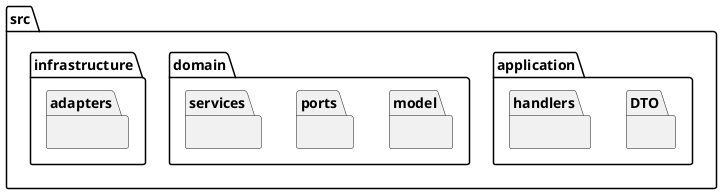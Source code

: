 @startuml
package src {
    package application {
        package DTO {}
        package handlers {}
    }

    package domain {
        package model {}
        package ports {}
        package services {}
    }

    package infrastructure {
        package adapters {}
    }
}
@enduml
